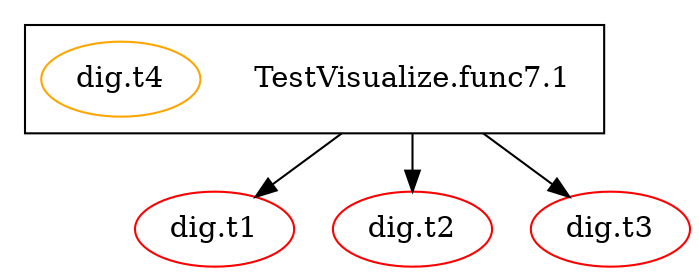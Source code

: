 digraph {
	graph [compound=true];
	
		subgraph cluster_0 {
			constructor_0 [shape=plaintext label="TestVisualize.func7.1"];
			
			"dig.t4" [label=<dig.t4>];
			
		}
		
			constructor_0 -> "dig.t1" [ltail=cluster_0];
		
			constructor_0 -> "dig.t2" [ltail=cluster_0];
		
			constructor_0 -> "dig.t3" [ltail=cluster_0];
		
		
	"dig.t4" [color=orange];
	"dig.t1" [color=red];
	"dig.t2" [color=red];
	"dig.t3" [color=red];
	
}
